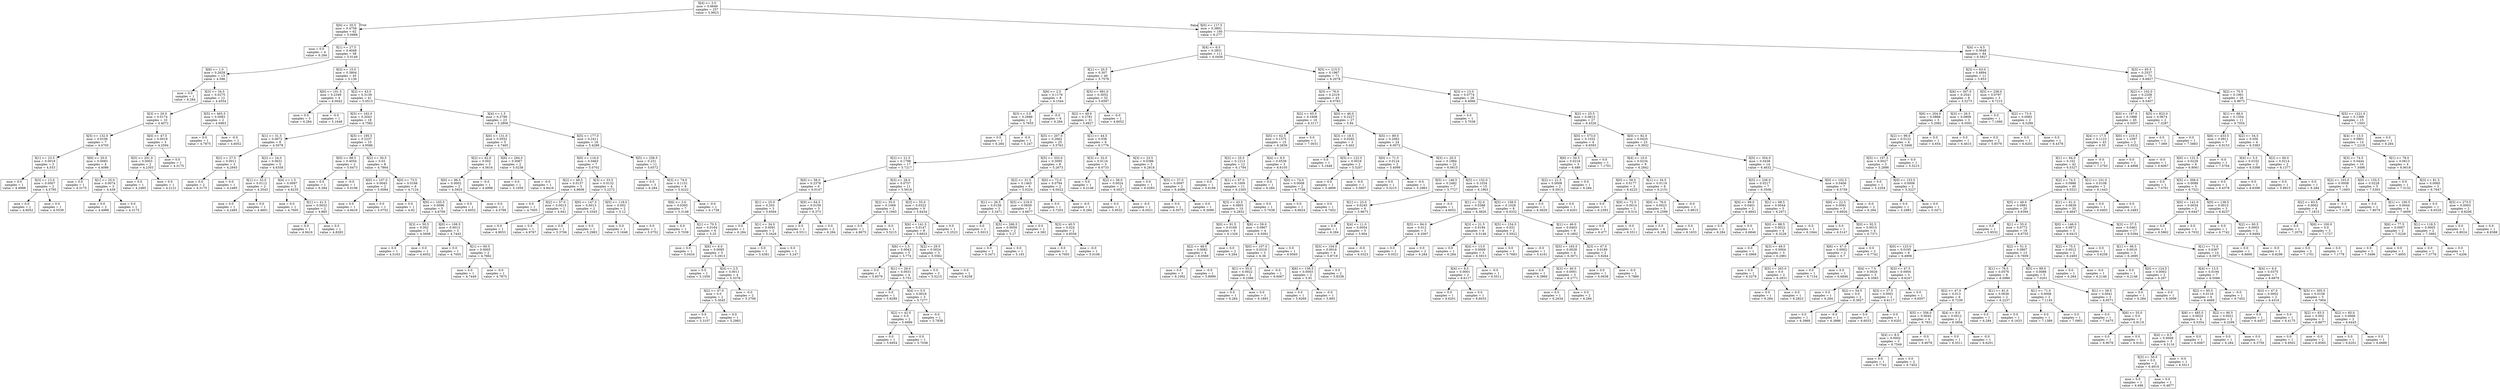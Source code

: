 digraph Tree {
node [shape=box] ;
0 [label="X[4] <= 3.5\nmse = 0.6649\nsamples = 257\nvalue = 5.9923"] ;
1 [label="X[0] <= 35.5\nmse = 0.4758\nsamples = 62\nvalue = 5.0968"] ;
0 -> 1 [labeldistance=2.5, labelangle=45, headlabel="True"] ;
2 [label="mse = 0.0\nsamples = 4\nvalue = 6.284"] ;
1 -> 2 ;
3 [label="X[1] <= 27.5\nmse = 0.4048\nsamples = 58\nvalue = 5.0149"] ;
1 -> 3 ;
4 [label="X[6] <= 1.0\nmse = 0.2628\nsamples = 13\nvalue = 4.596"] ;
3 -> 4 ;
5 [label="mse = 0.0\nsamples = 1\nvalue = 6.284"] ;
4 -> 5 ;
6 [label="X[3] <= 34.5\nmse = 0.0275\nsamples = 12\nvalue = 4.4554"] ;
4 -> 6 ;
7 [label="X[3] <= 20.0\nmse = 0.0174\nsamples = 10\nvalue = 4.4072"] ;
6 -> 7 ;
8 [label="X[5] <= 132.0\nmse = 0.0106\nsamples = 7\nvalue = 4.4705"] ;
7 -> 8 ;
9 [label="X[1] <= 23.5\nmse = 0.0019\nsamples = 3\nvalue = 4.553"] ;
8 -> 9 ;
10 [label="mse = 0.0\nsamples = 1\nvalue = 4.4998"] ;
9 -> 10 ;
11 [label="X[3] <= 13.0\nmse = 0.0007\nsamples = 2\nvalue = 4.5795"] ;
9 -> 11 ;
12 [label="mse = 0.0\nsamples = 1\nvalue = 4.6052"] ;
11 -> 12 ;
13 [label="mse = 0.0\nsamples = 1\nvalue = 4.5539"] ;
11 -> 13 ;
14 [label="X[6] <= 20.0\nmse = 0.0083\nsamples = 4\nvalue = 4.4086"] ;
8 -> 14 ;
15 [label="mse = 0.0\nsamples = 1\nvalue = 4.3175"] ;
14 -> 15 ;
16 [label="X[1] <= 25.0\nmse = 0.0074\nsamples = 3\nvalue = 4.439"] ;
14 -> 16 ;
17 [label="mse = 0.0\nsamples = 2\nvalue = 4.4998"] ;
16 -> 17 ;
18 [label="mse = 0.0\nsamples = 1\nvalue = 4.3175"] ;
16 -> 18 ;
19 [label="X[0] <= 47.5\nmse = 0.0019\nsamples = 3\nvalue = 4.2594"] ;
7 -> 19 ;
20 [label="X[5] <= 201.0\nmse = 0.0003\nsamples = 2\nvalue = 4.2303"] ;
19 -> 20 ;
21 [label="mse = 0.0\nsamples = 1\nvalue = 4.2485"] ;
20 -> 21 ;
22 [label="mse = 0.0\nsamples = 1\nvalue = 4.2121"] ;
20 -> 22 ;
23 [label="mse = 0.0\nsamples = 1\nvalue = 4.3175"] ;
19 -> 23 ;
24 [label="X[5] <= 465.5\nmse = 0.0083\nsamples = 2\nvalue = 4.6963"] ;
6 -> 24 ;
25 [label="mse = 0.0\nsamples = 1\nvalue = 4.7875"] ;
24 -> 25 ;
26 [label="mse = -0.0\nsamples = 1\nvalue = 4.6052"] ;
24 -> 26 ;
27 [label="X[3] <= 15.0\nmse = 0.3804\nsamples = 45\nvalue = 5.136"] ;
3 -> 27 ;
28 [label="X[0] <= 101.5\nmse = 0.2349\nsamples = 4\nvalue = 6.0042"] ;
27 -> 28 ;
29 [label="mse = 0.0\nsamples = 3\nvalue = 6.284"] ;
28 -> 29 ;
30 [label="mse = -0.0\nsamples = 1\nvalue = 5.1648"] ;
28 -> 30 ;
31 [label="X[2] <= 43.5\nmse = 0.3139\nsamples = 41\nvalue = 5.0513"] ;
27 -> 31 ;
32 [label="X[5] <= 162.0\nmse = 0.2043\nsamples = 18\nvalue = 4.7582"] ;
31 -> 32 ;
33 [label="X[1] <= 31.5\nmse = 0.0672\nsamples = 8\nvalue = 4.5078"] ;
32 -> 33 ;
34 [label="X[2] <= 27.5\nmse = 0.0011\nsamples = 3\nvalue = 4.2945"] ;
33 -> 34 ;
35 [label="mse = 0.0\nsamples = 2\nvalue = 4.3175"] ;
34 -> 35 ;
36 [label="mse = 0.0\nsamples = 1\nvalue = 4.2485"] ;
34 -> 36 ;
37 [label="X[2] <= 24.0\nmse = 0.0631\nsamples = 5\nvalue = 4.6358"] ;
33 -> 37 ;
38 [label="X[1] <= 33.0\nmse = 0.0112\nsamples = 2\nvalue = 4.3543"] ;
37 -> 38 ;
39 [label="mse = 0.0\nsamples = 1\nvalue = 4.2485"] ;
38 -> 39 ;
40 [label="mse = 0.0\nsamples = 1\nvalue = 4.4601"] ;
38 -> 40 ;
41 [label="X[4] <= 1.5\nmse = 0.0097\nsamples = 3\nvalue = 4.8235"] ;
37 -> 41 ;
42 [label="mse = 0.0\nsamples = 1\nvalue = 4.7005"] ;
41 -> 42 ;
43 [label="X[1] <= 41.5\nmse = 0.0032\nsamples = 2\nvalue = 4.885"] ;
41 -> 43 ;
44 [label="mse = 0.0\nsamples = 1\nvalue = 4.9416"] ;
43 -> 44 ;
45 [label="mse = 0.0\nsamples = 1\nvalue = 4.8283"] ;
43 -> 45 ;
46 [label="X[5] <= 195.5\nmse = 0.2237\nsamples = 10\nvalue = 4.9586"] ;
32 -> 46 ;
47 [label="X[0] <= 88.5\nmse = 0.4054\nsamples = 2\nvalue = 5.6473"] ;
46 -> 47 ;
48 [label="mse = 0.0\nsamples = 1\nvalue = 6.284"] ;
47 -> 48 ;
49 [label="mse = -0.0\nsamples = 1\nvalue = 5.0106"] ;
47 -> 49 ;
50 [label="X[2] <= 30.5\nmse = 0.03\nsamples = 8\nvalue = 4.7864"] ;
46 -> 50 ;
51 [label="X[0] <= 107.0\nmse = 0.0045\nsamples = 2\nvalue = 5.0084"] ;
50 -> 51 ;
52 [label="mse = 0.0\nsamples = 1\nvalue = 4.9416"] ;
51 -> 52 ;
53 [label="mse = 0.0\nsamples = 1\nvalue = 5.0752"] ;
51 -> 53 ;
54 [label="X[0] <= 73.5\nmse = 0.0166\nsamples = 6\nvalue = 4.7124"] ;
50 -> 54 ;
55 [label="mse = 0.0\nsamples = 1\nvalue = 4.92"] ;
54 -> 55 ;
56 [label="X[0] <= 105.5\nmse = 0.0096\nsamples = 5\nvalue = 4.6709"] ;
54 -> 56 ;
57 [label="X[3] <= 50.5\nmse = 0.002\nsamples = 2\nvalue = 4.5608"] ;
56 -> 57 ;
58 [label="mse = 0.0\nsamples = 1\nvalue = 4.5163"] ;
57 -> 58 ;
59 [label="mse = 0.0\nsamples = 1\nvalue = 4.6052"] ;
57 -> 59 ;
60 [label="X[0] <= 108.5\nmse = 0.0013\nsamples = 3\nvalue = 4.7443"] ;
56 -> 60 ;
61 [label="mse = 0.0\nsamples = 1\nvalue = 4.7005"] ;
60 -> 61 ;
62 [label="X[1] <= 60.5\nmse = 0.0005\nsamples = 2\nvalue = 4.7662"] ;
60 -> 62 ;
63 [label="mse = 0.0\nsamples = 1\nvalue = 4.7449"] ;
62 -> 63 ;
64 [label="mse = -0.0\nsamples = 1\nvalue = 4.7875"] ;
62 -> 64 ;
65 [label="X[4] <= 1.5\nmse = 0.2799\nsamples = 23\nvalue = 5.2806"] ;
31 -> 65 ;
66 [label="X[0] <= 131.0\nmse = 0.0552\nsamples = 5\nvalue = 4.7465"] ;
65 -> 66 ;
67 [label="X[2] <= 62.0\nmse = 0.002\nsamples = 3\nvalue = 4.5616"] ;
66 -> 67 ;
68 [label="X[0] <= 96.5\nmse = 0.0002\nsamples = 2\nvalue = 4.5925"] ;
67 -> 68 ;
69 [label="mse = 0.0\nsamples = 1\nvalue = 4.6052"] ;
68 -> 69 ;
70 [label="mse = 0.0\nsamples = 1\nvalue = 4.5799"] ;
68 -> 70 ;
71 [label="mse = -0.0\nsamples = 1\nvalue = 4.4998"] ;
67 -> 71 ;
72 [label="X[6] <= 294.5\nmse = 0.0067\nsamples = 2\nvalue = 5.0238"] ;
66 -> 72 ;
73 [label="mse = 0.0\nsamples = 1\nvalue = 5.1059"] ;
72 -> 73 ;
74 [label="mse = -0.0\nsamples = 1\nvalue = 4.9416"] ;
72 -> 74 ;
75 [label="X[5] <= 177.0\nmse = 0.2411\nsamples = 18\nvalue = 5.4289"] ;
65 -> 75 ;
76 [label="X[0] <= 116.0\nmse = 0.0463\nsamples = 7\nvalue = 5.0702"] ;
75 -> 76 ;
77 [label="X[2] <= 49.5\nmse = 0.0137\nsamples = 3\nvalue = 4.8608"] ;
76 -> 77 ;
78 [label="mse = 0.0\nsamples = 1\nvalue = 4.7005"] ;
77 -> 78 ;
79 [label="X[2] <= 57.0\nmse = 0.0013\nsamples = 2\nvalue = 4.941"] ;
77 -> 79 ;
80 [label="mse = 0.0\nsamples = 1\nvalue = 4.9053"] ;
79 -> 80 ;
81 [label="mse = 0.0\nsamples = 1\nvalue = 4.9767"] ;
79 -> 81 ;
82 [label="X[3] <= 33.5\nmse = 0.0132\nsamples = 4\nvalue = 5.2272"] ;
76 -> 82 ;
83 [label="X[0] <= 147.5\nmse = 0.0013\nsamples = 2\nvalue = 5.3345"] ;
82 -> 83 ;
84 [label="mse = 0.0\nsamples = 1\nvalue = 5.3706"] ;
83 -> 84 ;
85 [label="mse = 0.0\nsamples = 1\nvalue = 5.2983"] ;
83 -> 85 ;
86 [label="X[5] <= 118.0\nmse = 0.002\nsamples = 2\nvalue = 5.12"] ;
82 -> 86 ;
87 [label="mse = 0.0\nsamples = 1\nvalue = 5.1648"] ;
86 -> 87 ;
88 [label="mse = 0.0\nsamples = 1\nvalue = 5.0752"] ;
86 -> 88 ;
89 [label="X[5] <= 258.5\nmse = 0.231\nsamples = 11\nvalue = 5.6572"] ;
75 -> 89 ;
90 [label="mse = 0.0\nsamples = 3\nvalue = 6.284"] ;
89 -> 90 ;
91 [label="X[3] <= 74.0\nmse = 0.1151\nsamples = 8\nvalue = 5.4222"] ;
89 -> 91 ;
92 [label="X[6] <= 3.0\nmse = 0.0393\nsamples = 7\nvalue = 5.3148"] ;
91 -> 92 ;
93 [label="mse = 0.0\nsamples = 1\nvalue = 5.7038"] ;
92 -> 93 ;
94 [label="X[1] <= 70.5\nmse = 0.0164\nsamples = 6\nvalue = 5.25"] ;
92 -> 94 ;
95 [label="mse = 0.0\nsamples = 1\nvalue = 5.0434"] ;
94 -> 95 ;
96 [label="X[6] <= 6.0\nmse = 0.0095\nsamples = 5\nvalue = 5.2913"] ;
94 -> 96 ;
97 [label="mse = 0.0\nsamples = 1\nvalue = 5.1059"] ;
96 -> 97 ;
98 [label="X[4] <= 2.5\nmse = 0.0011\nsamples = 4\nvalue = 5.3376"] ;
96 -> 98 ;
99 [label="X[2] <= 47.0\nmse = 0.0\nsamples = 2\nvalue = 5.3045"] ;
98 -> 99 ;
100 [label="mse = 0.0\nsamples = 1\nvalue = 5.3107"] ;
99 -> 100 ;
101 [label="mse = 0.0\nsamples = 1\nvalue = 5.2983"] ;
99 -> 101 ;
102 [label="mse = -0.0\nsamples = 2\nvalue = 5.3706"] ;
98 -> 102 ;
103 [label="mse = -0.0\nsamples = 1\nvalue = 6.1738"] ;
91 -> 103 ;
104 [label="X[0] <= 117.5\nmse = 0.3891\nsamples = 195\nvalue = 6.277"] ;
0 -> 104 [labeldistance=2.5, labelangle=-45, headlabel="False"] ;
105 [label="X[4] <= 6.5\nmse = 0.2831\nsamples = 111\nvalue = 6.0456"] ;
104 -> 105 ;
106 [label="X[1] <= 20.5\nmse = 0.307\nsamples = 40\nvalue = 5.7578"] ;
105 -> 106 ;
107 [label="X[6] <= 2.5\nmse = 0.1176\nsamples = 8\nvalue = 6.1544"] ;
106 -> 107 ;
108 [label="X[3] <= 3.0\nmse = 0.2688\nsamples = 2\nvalue = 5.7655"] ;
107 -> 108 ;
109 [label="mse = 0.0\nsamples = 1\nvalue = 6.284"] ;
108 -> 109 ;
110 [label="mse = -0.0\nsamples = 1\nvalue = 5.247"] ;
108 -> 110 ;
111 [label="mse = -0.0\nsamples = 6\nvalue = 6.284"] ;
107 -> 111 ;
112 [label="X[5] <= 981.0\nmse = 0.3052\nsamples = 32\nvalue = 5.6587"] ;
106 -> 112 ;
113 [label="X[2] <= 49.0\nmse = 0.2781\nsamples = 31\nvalue = 5.6927"] ;
112 -> 113 ;
114 [label="X[5] <= 207.0\nmse = 0.2662\nsamples = 25\nvalue = 5.5763"] ;
113 -> 114 ;
115 [label="X[2] <= 21.5\nmse = 0.1798\nsamples = 17\nvalue = 5.7217"] ;
114 -> 115 ;
116 [label="X[0] <= 58.0\nmse = 0.2378\nsamples = 6\nvalue = 6.0147"] ;
115 -> 116 ;
117 [label="X[1] <= 25.0\nmse = 0.203\nsamples = 3\nvalue = 5.6564"] ;
116 -> 117 ;
118 [label="mse = 0.0\nsamples = 1\nvalue = 6.284"] ;
117 -> 118 ;
119 [label="X[1] <= 34.0\nmse = 0.0091\nsamples = 2\nvalue = 5.3426"] ;
117 -> 119 ;
120 [label="mse = 0.0\nsamples = 1\nvalue = 5.4381"] ;
119 -> 120 ;
121 [label="mse = 0.0\nsamples = 1\nvalue = 5.247"] ;
119 -> 121 ;
122 [label="X[0] <= 64.5\nmse = 0.0159\nsamples = 3\nvalue = 6.373"] ;
116 -> 122 ;
123 [label="mse = 0.0\nsamples = 1\nvalue = 6.5511"] ;
122 -> 123 ;
124 [label="mse = 0.0\nsamples = 2\nvalue = 6.284"] ;
122 -> 124 ;
125 [label="X[3] <= 28.0\nmse = 0.0757\nsamples = 11\nvalue = 5.5618"] ;
115 -> 125 ;
126 [label="X[2] <= 35.0\nmse = 0.1069\nsamples = 2\nvalue = 5.1945"] ;
125 -> 126 ;
127 [label="mse = 0.0\nsamples = 1\nvalue = 4.8675"] ;
126 -> 127 ;
128 [label="mse = -0.0\nsamples = 1\nvalue = 5.5215"] ;
126 -> 128 ;
129 [label="X[3] <= 55.0\nmse = 0.0322\nsamples = 9\nvalue = 5.6434"] ;
125 -> 129 ;
130 [label="X[6] <= 141.5\nmse = 0.0147\nsamples = 8\nvalue = 5.6923"] ;
129 -> 130 ;
131 [label="X[6] <= 1.5\nmse = 0.0043\nsamples = 5\nvalue = 5.774"] ;
130 -> 131 ;
132 [label="mse = 0.0\nsamples = 1\nvalue = 5.8579"] ;
131 -> 132 ;
133 [label="X[1] <= 29.0\nmse = 0.0031\nsamples = 4\nvalue = 5.753"] ;
131 -> 133 ;
134 [label="mse = 0.0\nsamples = 1\nvalue = 5.8289"] ;
133 -> 134 ;
135 [label="X[4] <= 5.5\nmse = 0.0016\nsamples = 3\nvalue = 5.7277"] ;
133 -> 135 ;
136 [label="X[2] <= 42.0\nmse = 0.0\nsamples = 2\nvalue = 5.6996"] ;
135 -> 136 ;
137 [label="mse = 0.0\nsamples = 1\nvalue = 5.6954"] ;
136 -> 137 ;
138 [label="mse = 0.0\nsamples = 1\nvalue = 5.7038"] ;
136 -> 138 ;
139 [label="mse = -0.0\nsamples = 1\nvalue = 5.7838"] ;
135 -> 139 ;
140 [label="X[2] <= 29.5\nmse = 0.0024\nsamples = 3\nvalue = 5.5562"] ;
130 -> 140 ;
141 [label="mse = 0.0\nsamples = 2\nvalue = 5.5215"] ;
140 -> 141 ;
142 [label="mse = 0.0\nsamples = 1\nvalue = 5.6258"] ;
140 -> 142 ;
143 [label="mse = 0.0\nsamples = 1\nvalue = 5.2523"] ;
129 -> 143 ;
144 [label="X[5] <= 333.0\nmse = 0.3095\nsamples = 8\nvalue = 5.2673"] ;
114 -> 144 ;
145 [label="X[2] <= 31.5\nmse = 0.1463\nsamples = 6\nvalue = 5.0224"] ;
144 -> 145 ;
146 [label="X[1] <= 26.5\nmse = 0.0158\nsamples = 3\nvalue = 5.3471"] ;
145 -> 146 ;
147 [label="mse = 0.0\nsamples = 1\nvalue = 5.5013"] ;
146 -> 147 ;
148 [label="X[5] <= 266.5\nmse = 0.0059\nsamples = 2\nvalue = 5.27"] ;
146 -> 148 ;
149 [label="mse = 0.0\nsamples = 1\nvalue = 5.3471"] ;
148 -> 149 ;
150 [label="mse = 0.0\nsamples = 1\nvalue = 5.193"] ;
148 -> 150 ;
151 [label="X[5] <= 219.0\nmse = 0.0659\nsamples = 3\nvalue = 4.6977"] ;
145 -> 151 ;
152 [label="mse = 0.0\nsamples = 1\nvalue = 4.382"] ;
151 -> 152 ;
153 [label="X[3] <= 40.5\nmse = 0.024\nsamples = 2\nvalue = 4.8556"] ;
151 -> 153 ;
154 [label="mse = 0.0\nsamples = 1\nvalue = 4.7005"] ;
153 -> 154 ;
155 [label="mse = -0.0\nsamples = 1\nvalue = 5.0106"] ;
153 -> 155 ;
156 [label="X[0] <= 72.0\nmse = 0.0794\nsamples = 2\nvalue = 6.0022"] ;
144 -> 156 ;
157 [label="mse = 0.0\nsamples = 1\nvalue = 5.7203"] ;
156 -> 157 ;
158 [label="mse = -0.0\nsamples = 1\nvalue = 6.284"] ;
156 -> 158 ;
159 [label="X[1] <= 44.5\nmse = 0.036\nsamples = 6\nvalue = 6.1776"] ;
113 -> 159 ;
160 [label="X[3] <= 32.0\nmse = 0.0116\nsamples = 3\nvalue = 6.0733"] ;
159 -> 160 ;
161 [label="mse = 0.0\nsamples = 1\nvalue = 6.2146"] ;
160 -> 161 ;
162 [label="X[2] <= 56.0\nmse = 0.0024\nsamples = 2\nvalue = 6.0027"] ;
160 -> 162 ;
163 [label="mse = 0.0\nsamples = 1\nvalue = 5.9532"] ;
162 -> 163 ;
164 [label="mse = -0.0\nsamples = 1\nvalue = 6.0521"] ;
162 -> 164 ;
165 [label="X[3] <= 23.5\nmse = 0.0386\nsamples = 3\nvalue = 6.2818"] ;
159 -> 165 ;
166 [label="mse = 0.0\nsamples = 1\nvalue = 6.0283"] ;
165 -> 166 ;
167 [label="X[3] <= 37.0\nmse = 0.0097\nsamples = 2\nvalue = 6.4086"] ;
165 -> 167 ;
168 [label="mse = 0.0\nsamples = 1\nvalue = 6.5073"] ;
167 -> 168 ;
169 [label="mse = 0.0\nsamples = 1\nvalue = 6.3099"] ;
167 -> 169 ;
170 [label="mse = -0.0\nsamples = 1\nvalue = 4.6052"] ;
112 -> 170 ;
171 [label="X[5] <= 215.5\nmse = 0.1967\nsamples = 71\nvalue = 6.2078"] ;
105 -> 171 ;
172 [label="X[5] <= 76.0\nmse = 0.2319\nsamples = 43\nvalue = 6.0783"] ;
171 -> 172 ;
173 [label="X[2] <= 65.0\nmse = 0.1608\nsamples = 16\nvalue = 6.3117"] ;
172 -> 173 ;
174 [label="X[5] <= 62.5\nmse = 0.1375\nsamples = 15\nvalue = 6.2656"] ;
173 -> 174 ;
175 [label="X[2] <= 25.5\nmse = 0.1213\nsamples = 12\nvalue = 6.1794"] ;
174 -> 175 ;
176 [label="mse = 0.0\nsamples = 1\nvalue = 5.6168"] ;
175 -> 176 ;
177 [label="X[1] <= 67.0\nmse = 0.1009\nsamples = 11\nvalue = 6.2305"] ;
175 -> 177 ;
178 [label="X[3] <= 43.5\nmse = 0.0805\nsamples = 10\nvalue = 6.2832"] ;
177 -> 178 ;
179 [label="X[0] <= 91.5\nmse = 0.0169\nsamples = 6\nvalue = 6.1326"] ;
178 -> 179 ;
180 [label="X[2] <= 48.0\nmse = 0.0082\nsamples = 4\nvalue = 6.0569"] ;
179 -> 180 ;
181 [label="mse = 0.0\nsamples = 3\nvalue = 6.1092"] ;
180 -> 181 ;
182 [label="mse = -0.0\nsamples = 1\nvalue = 5.8999"] ;
180 -> 182 ;
183 [label="mse = 0.0\nsamples = 2\nvalue = 6.284"] ;
179 -> 183 ;
184 [label="X[6] <= 59.0\nmse = 0.0907\nsamples = 4\nvalue = 6.5091"] ;
178 -> 184 ;
185 [label="X[0] <= 107.0\nmse = 0.0319\nsamples = 3\nvalue = 6.36"] ;
184 -> 185 ;
186 [label="X[1] <= 55.0\nmse = 0.0022\nsamples = 2\nvalue = 6.2366"] ;
185 -> 186 ;
187 [label="mse = 0.0\nsamples = 1\nvalue = 6.284"] ;
186 -> 187 ;
188 [label="mse = 0.0\nsamples = 1\nvalue = 6.1893"] ;
186 -> 188 ;
189 [label="mse = -0.0\nsamples = 1\nvalue = 6.6067"] ;
185 -> 189 ;
190 [label="mse = 0.0\nsamples = 1\nvalue = 6.9565"] ;
184 -> 190 ;
191 [label="mse = 0.0\nsamples = 1\nvalue = 5.7038"] ;
177 -> 191 ;
192 [label="X[4] <= 9.5\nmse = 0.0539\nsamples = 3\nvalue = 6.6105"] ;
174 -> 192 ;
193 [label="mse = 0.0\nsamples = 1\nvalue = 6.284"] ;
192 -> 193 ;
194 [label="X[0] <= 74.0\nmse = 0.0008\nsamples = 2\nvalue = 6.7738"] ;
192 -> 194 ;
195 [label="mse = 0.0\nsamples = 1\nvalue = 6.8024"] ;
194 -> 195 ;
196 [label="mse = 0.0\nsamples = 1\nvalue = 6.7452"] ;
194 -> 196 ;
197 [label="mse = 0.0\nsamples = 1\nvalue = 7.0031"] ;
173 -> 197 ;
198 [label="X[0] <= 46.0\nmse = 0.2227\nsamples = 27\nvalue = 5.94"] ;
172 -> 198 ;
199 [label="X[3] <= 18.5\nmse = 0.0292\nsamples = 3\nvalue = 5.402"] ;
198 -> 199 ;
200 [label="mse = 0.0\nsamples = 1\nvalue = 5.1648"] ;
199 -> 200 ;
201 [label="X[5] <= 122.5\nmse = 0.0016\nsamples = 2\nvalue = 5.5207"] ;
199 -> 201 ;
202 [label="mse = 0.0\nsamples = 1\nvalue = 5.4806"] ;
201 -> 202 ;
203 [label="mse = -0.0\nsamples = 1\nvalue = 5.5607"] ;
201 -> 203 ;
204 [label="X[5] <= 89.0\nmse = 0.2062\nsamples = 24\nvalue = 6.0072"] ;
198 -> 204 ;
205 [label="X[0] <= 71.5\nmse = 0.0124\nsamples = 2\nvalue = 5.4099"] ;
204 -> 205 ;
206 [label="mse = 0.0\nsamples = 1\nvalue = 5.5215"] ;
205 -> 206 ;
207 [label="mse = -0.0\nsamples = 1\nvalue = 5.2983"] ;
205 -> 207 ;
208 [label="X[3] <= 20.5\nmse = 0.1884\nsamples = 22\nvalue = 6.0615"] ;
204 -> 208 ;
209 [label="X[5] <= 146.5\nmse = 0.2482\nsamples = 7\nvalue = 5.7727"] ;
208 -> 209 ;
210 [label="X[1] <= 23.0\nmse = 0.0245\nsamples = 6\nvalue = 5.9673"] ;
209 -> 210 ;
211 [label="mse = 0.0\nsamples = 1\nvalue = 6.284"] ;
210 -> 211 ;
212 [label="X[4] <= 11.0\nmse = 0.0054\nsamples = 5\nvalue = 5.904"] ;
210 -> 212 ;
213 [label="X[5] <= 104.0\nmse = 0.0016\nsamples = 4\nvalue = 5.8719"] ;
212 -> 213 ;
214 [label="X[6] <= 158.5\nmse = 0.0003\nsamples = 2\nvalue = 5.91"] ;
213 -> 214 ;
215 [label="mse = 0.0\nsamples = 1\nvalue = 5.9269"] ;
214 -> 215 ;
216 [label="mse = -0.0\nsamples = 1\nvalue = 5.893"] ;
214 -> 216 ;
217 [label="mse = 0.0\nsamples = 2\nvalue = 5.8338"] ;
213 -> 217 ;
218 [label="mse = -0.0\nsamples = 1\nvalue = 6.0323"] ;
212 -> 218 ;
219 [label="mse = -0.0\nsamples = 1\nvalue = 4.6052"] ;
209 -> 219 ;
220 [label="X[5] <= 152.0\nmse = 0.1034\nsamples = 15\nvalue = 6.1963"] ;
208 -> 220 ;
221 [label="X[1] <= 32.0\nmse = 0.0388\nsamples = 7\nvalue = 6.3826"] ;
220 -> 221 ;
222 [label="X[5] <= 94.0\nmse = 0.012\nsamples = 3\nvalue = 6.2067"] ;
221 -> 222 ;
223 [label="mse = 0.0\nsamples = 1\nvalue = 6.0521"] ;
222 -> 223 ;
224 [label="mse = 0.0\nsamples = 2\nvalue = 6.284"] ;
222 -> 224 ;
225 [label="X[3] <= 21.5\nmse = 0.0184\nsamples = 4\nvalue = 6.5146"] ;
221 -> 225 ;
226 [label="mse = 0.0\nsamples = 1\nvalue = 6.284"] ;
225 -> 226 ;
227 [label="X[4] <= 13.0\nmse = 0.0009\nsamples = 3\nvalue = 6.5915"] ;
225 -> 227 ;
228 [label="X[4] <= 8.5\nmse = 0.0001\nsamples = 2\nvalue = 6.6117"] ;
227 -> 228 ;
229 [label="mse = 0.0\nsamples = 1\nvalue = 6.6201"] ;
228 -> 229 ;
230 [label="mse = 0.0\nsamples = 1\nvalue = 6.6033"] ;
228 -> 230 ;
231 [label="mse = -0.0\nsamples = 1\nvalue = 6.5511"] ;
227 -> 231 ;
232 [label="X[5] <= 158.5\nmse = 0.1028\nsamples = 8\nvalue = 6.0332"] ;
220 -> 232 ;
233 [label="X[5] <= 154.5\nmse = 0.031\nsamples = 2\nvalue = 5.5922"] ;
232 -> 233 ;
234 [label="mse = 0.0\nsamples = 1\nvalue = 5.7683"] ;
233 -> 234 ;
235 [label="mse = -0.0\nsamples = 1\nvalue = 5.4161"] ;
233 -> 235 ;
236 [label="X[1] <= 46.0\nmse = 0.0403\nsamples = 6\nvalue = 6.1802"] ;
232 -> 236 ;
237 [label="X[5] <= 163.5\nmse = 0.0028\nsamples = 4\nvalue = 6.3071"] ;
236 -> 237 ;
238 [label="mse = 0.0\nsamples = 1\nvalue = 6.3969"] ;
237 -> 238 ;
239 [label="X[3] <= 40.5\nmse = 0.0001\nsamples = 3\nvalue = 6.2771"] ;
237 -> 239 ;
240 [label="mse = 0.0\nsamples = 1\nvalue = 6.2634"] ;
239 -> 240 ;
241 [label="mse = 0.0\nsamples = 2\nvalue = 6.284"] ;
239 -> 241 ;
242 [label="X[3] <= 47.0\nmse = 0.0189\nsamples = 2\nvalue = 5.9264"] ;
236 -> 242 ;
243 [label="mse = 0.0\nsamples = 1\nvalue = 6.0638"] ;
242 -> 243 ;
244 [label="mse = -0.0\nsamples = 1\nvalue = 5.7889"] ;
242 -> 244 ;
245 [label="X[3] <= 13.0\nmse = 0.0774\nsamples = 28\nvalue = 6.4066"] ;
171 -> 245 ;
246 [label="mse = 0.0\nsamples = 1\nvalue = 5.7038"] ;
245 -> 246 ;
247 [label="X[2] <= 25.5\nmse = 0.0613\nsamples = 27\nvalue = 6.4326"] ;
245 -> 247 ;
248 [label="X[5] <= 573.0\nmse = 0.1032\nsamples = 4\nvalue = 6.6593"] ;
247 -> 248 ;
249 [label="X[6] <= 50.5\nmse = 0.0216\nsamples = 3\nvalue = 6.489"] ;
248 -> 249 ;
250 [label="X[2] <= 21.5\nmse = 0.0008\nsamples = 2\nvalue = 6.5915"] ;
249 -> 250 ;
251 [label="mse = 0.0\nsamples = 1\nvalue = 6.5629"] ;
250 -> 251 ;
252 [label="mse = 0.0\nsamples = 1\nvalue = 6.6201"] ;
250 -> 252 ;
253 [label="mse = 0.0\nsamples = 1\nvalue = 6.284"] ;
249 -> 253 ;
254 [label="mse = 0.0\nsamples = 1\nvalue = 7.1701"] ;
248 -> 254 ;
255 [label="X[0] <= 82.0\nmse = 0.0435\nsamples = 23\nvalue = 6.3932"] ;
247 -> 255 ;
256 [label="X[4] <= 10.0\nmse = 0.0234\nsamples = 9\nvalue = 6.2842"] ;
255 -> 256 ;
257 [label="X[0] <= 59.0\nmse = 0.0177\nsamples = 3\nvalue = 6.4225"] ;
256 -> 257 ;
258 [label="mse = 0.0\nsamples = 1\nvalue = 6.2393"] ;
257 -> 258 ;
259 [label="X[0] <= 72.5\nmse = 0.0014\nsamples = 2\nvalue = 6.514"] ;
257 -> 259 ;
260 [label="mse = 0.0\nsamples = 1\nvalue = 6.477"] ;
259 -> 260 ;
261 [label="mse = -0.0\nsamples = 1\nvalue = 6.5511"] ;
259 -> 261 ;
262 [label="X[1] <= 34.5\nmse = 0.0119\nsamples = 6\nvalue = 6.2151"] ;
256 -> 262 ;
263 [label="X[0] <= 76.0\nmse = 0.0023\nsamples = 5\nvalue = 6.2599"] ;
262 -> 263 ;
264 [label="mse = 0.0\nsamples = 4\nvalue = 6.284"] ;
263 -> 264 ;
265 [label="mse = 0.0\nsamples = 1\nvalue = 6.1633"] ;
263 -> 265 ;
266 [label="mse = -0.0\nsamples = 1\nvalue = 5.9915"] ;
262 -> 266 ;
267 [label="X[5] <= 304.0\nmse = 0.0438\nsamples = 14\nvalue = 6.4632"] ;
255 -> 267 ;
268 [label="X[5] <= 236.0\nmse = 0.0217\nsamples = 7\nvalue = 6.3506"] ;
267 -> 268 ;
269 [label="X[0] <= 99.0\nmse = 0.0401\nsamples = 2\nvalue = 6.4843"] ;
268 -> 269 ;
270 [label="mse = 0.0\nsamples = 1\nvalue = 6.284"] ;
269 -> 270 ;
271 [label="mse = 0.0\nsamples = 1\nvalue = 6.6846"] ;
269 -> 271 ;
272 [label="X[1] <= 68.5\nmse = 0.0044\nsamples = 5\nvalue = 6.2971"] ;
268 -> 272 ;
273 [label="X[0] <= 88.5\nmse = 0.0022\nsamples = 4\nvalue = 6.3228"] ;
272 -> 273 ;
274 [label="mse = 0.0\nsamples = 1\nvalue = 6.3969"] ;
273 -> 274 ;
275 [label="X[3] <= 49.5\nmse = 0.0004\nsamples = 3\nvalue = 6.2981"] ;
273 -> 275 ;
276 [label="mse = 0.0\nsamples = 1\nvalue = 6.3279"] ;
275 -> 276 ;
277 [label="X[5] <= 263.0\nmse = 0.0\nsamples = 2\nvalue = 6.2831"] ;
275 -> 277 ;
278 [label="mse = 0.0\nsamples = 1\nvalue = 6.284"] ;
277 -> 278 ;
279 [label="mse = 0.0\nsamples = 1\nvalue = 6.2823"] ;
277 -> 279 ;
280 [label="mse = -0.0\nsamples = 1\nvalue = 6.1944"] ;
272 -> 280 ;
281 [label="X[0] <= 102.5\nmse = 0.0406\nsamples = 7\nvalue = 6.5759"] ;
267 -> 281 ;
282 [label="X[6] <= 22.5\nmse = 0.0091\nsamples = 5\nvalue = 6.6926"] ;
281 -> 282 ;
283 [label="mse = 0.0\nsamples = 1\nvalue = 6.5147"] ;
282 -> 283 ;
284 [label="X[0] <= 92.5\nmse = 0.0015\nsamples = 4\nvalue = 6.7371"] ;
282 -> 284 ;
285 [label="X[6] <= 47.0\nmse = 0.0002\nsamples = 2\nvalue = 6.7"] ;
284 -> 285 ;
286 [label="mse = 0.0\nsamples = 1\nvalue = 6.7154"] ;
285 -> 286 ;
287 [label="mse = 0.0\nsamples = 1\nvalue = 6.6846"] ;
285 -> 287 ;
288 [label="mse = 0.0\nsamples = 2\nvalue = 6.7742"] ;
284 -> 288 ;
289 [label="mse = -0.0\nsamples = 2\nvalue = 6.284"] ;
281 -> 289 ;
290 [label="X[4] <= 4.5\nmse = 0.3648\nsamples = 84\nvalue = 6.5827"] ;
104 -> 290 ;
291 [label="X[3] <= 63.0\nmse = 0.4894\nsamples = 11\nvalue = 5.853"] ;
290 -> 291 ;
292 [label="X[6] <= 307.0\nmse = 0.2541\nsamples = 8\nvalue = 5.5273"] ;
291 -> 292 ;
293 [label="X[6] <= 204.0\nmse = 0.0866\nsamples = 5\nvalue = 5.2082"] ;
292 -> 293 ;
294 [label="X[2] <= 99.0\nmse = 0.0122\nsamples = 4\nvalue = 5.3468"] ;
293 -> 294 ;
295 [label="X[5] <= 197.5\nmse = 0.0027\nsamples = 3\nvalue = 5.2886"] ;
294 -> 295 ;
296 [label="mse = 0.0\nsamples = 1\nvalue = 5.2204"] ;
295 -> 296 ;
297 [label="X[0] <= 153.5\nmse = 0.0006\nsamples = 2\nvalue = 5.3227"] ;
295 -> 297 ;
298 [label="mse = 0.0\nsamples = 1\nvalue = 5.2983"] ;
297 -> 298 ;
299 [label="mse = 0.0\nsamples = 1\nvalue = 5.3471"] ;
297 -> 299 ;
300 [label="mse = 0.0\nsamples = 1\nvalue = 5.5215"] ;
294 -> 300 ;
301 [label="mse = 0.0\nsamples = 1\nvalue = 4.654"] ;
293 -> 301 ;
302 [label="X[3] <= 26.5\nmse = 0.0809\nsamples = 3\nvalue = 6.0591"] ;
292 -> 302 ;
303 [label="mse = 0.0\nsamples = 1\nvalue = 6.4615"] ;
302 -> 303 ;
304 [label="mse = 0.0\nsamples = 2\nvalue = 5.8579"] ;
302 -> 304 ;
305 [label="X[5] <= 238.0\nmse = 0.0797\nsamples = 3\nvalue = 6.7215"] ;
291 -> 305 ;
306 [label="mse = 0.0\nsamples = 1\nvalue = 7.1066"] ;
305 -> 306 ;
307 [label="X[2] <= 73.0\nmse = 0.0083\nsamples = 2\nvalue = 6.5289"] ;
305 -> 307 ;
308 [label="mse = 0.0\nsamples = 1\nvalue = 6.6201"] ;
307 -> 308 ;
309 [label="mse = 0.0\nsamples = 1\nvalue = 6.4378"] ;
307 -> 309 ;
310 [label="X[3] <= 65.5\nmse = 0.2537\nsamples = 73\nvalue = 6.6927"] ;
290 -> 310 ;
311 [label="X[2] <= 102.0\nmse = 0.2208\nsamples = 47\nvalue = 6.5407"] ;
310 -> 311 ;
312 [label="X[0] <= 197.0\nmse = 0.1988\nsamples = 45\nvalue = 6.5057"] ;
311 -> 312 ;
313 [label="X[4] <= 17.5\nmse = 0.1123\nsamples = 43\nvalue = 6.55"] ;
312 -> 313 ;
314 [label="X[1] <= 94.0\nmse = 0.102\nsamples = 42\nvalue = 6.5327"] ;
313 -> 314 ;
315 [label="X[2] <= 74.5\nmse = 0.0986\nsamples = 40\nvalue = 6.5521"] ;
314 -> 315 ;
316 [label="X[5] <= 48.0\nmse = 0.0981\nsamples = 20\nvalue = 6.6394"] ;
315 -> 316 ;
317 [label="mse = 0.0\nsamples = 1\nvalue = 5.9532"] ;
316 -> 317 ;
318 [label="X[1] <= 55.0\nmse = 0.0772\nsamples = 19\nvalue = 6.6755"] ;
316 -> 318 ;
319 [label="X[0] <= 123.0\nmse = 0.0195\nsamples = 6\nvalue = 6.4906"] ;
318 -> 319 ;
320 [label="X[4] <= 7.5\nmse = 0.0026\nsamples = 3\nvalue = 6.3565"] ;
319 -> 320 ;
321 [label="mse = 0.0\nsamples = 1\nvalue = 6.284"] ;
320 -> 321 ;
322 [label="X[2] <= 54.5\nmse = 0.0\nsamples = 2\nvalue = 6.3927"] ;
320 -> 322 ;
323 [label="mse = 0.0\nsamples = 1\nvalue = 6.3969"] ;
322 -> 323 ;
324 [label="mse = -0.0\nsamples = 1\nvalue = 6.3886"] ;
322 -> 324 ;
325 [label="X[3] <= 47.5\nmse = 0.0004\nsamples = 3\nvalue = 6.6247"] ;
319 -> 325 ;
326 [label="X[3] <= 37.5\nmse = 0.0001\nsamples = 2\nvalue = 6.6117"] ;
325 -> 326 ;
327 [label="mse = 0.0\nsamples = 1\nvalue = 6.6033"] ;
326 -> 327 ;
328 [label="mse = 0.0\nsamples = 1\nvalue = 6.6201"] ;
326 -> 328 ;
329 [label="mse = 0.0\nsamples = 1\nvalue = 6.6507"] ;
325 -> 329 ;
330 [label="X[2] <= 51.5\nmse = 0.0807\nsamples = 13\nvalue = 6.7609"] ;
318 -> 330 ;
331 [label="X[1] <= 78.5\nmse = 0.0576\nsamples = 8\nvalue = 6.5989"] ;
330 -> 331 ;
332 [label="X[2] <= 47.0\nmse = 0.013\nsamples = 6\nvalue = 6.7239"] ;
331 -> 332 ;
333 [label="X[5] <= 356.0\nmse = 0.0045\nsamples = 4\nvalue = 6.7931"] ;
332 -> 333 ;
334 [label="X[4] <= 8.0\nmse = 0.0002\nsamples = 3\nvalue = 6.7549"] ;
333 -> 334 ;
335 [label="mse = 0.0\nsamples = 1\nvalue = 6.7742"] ;
334 -> 335 ;
336 [label="mse = 0.0\nsamples = 2\nvalue = 6.7452"] ;
334 -> 336 ;
337 [label="mse = -0.0\nsamples = 1\nvalue = 6.9078"] ;
333 -> 337 ;
338 [label="X[4] <= 8.0\nmse = 0.0012\nsamples = 2\nvalue = 6.5856"] ;
332 -> 338 ;
339 [label="mse = 0.0\nsamples = 1\nvalue = 6.5511"] ;
338 -> 339 ;
340 [label="mse = -0.0\nsamples = 1\nvalue = 6.6201"] ;
338 -> 340 ;
341 [label="X[1] <= 81.0\nmse = 0.0036\nsamples = 2\nvalue = 6.2237"] ;
331 -> 341 ;
342 [label="mse = 0.0\nsamples = 1\nvalue = 6.284"] ;
341 -> 342 ;
343 [label="mse = 0.0\nsamples = 1\nvalue = 6.1633"] ;
341 -> 343 ;
344 [label="X[5] <= 89.0\nmse = 0.0086\nsamples = 5\nvalue = 7.0201"] ;
330 -> 344 ;
345 [label="X[1] <= 71.0\nmse = 0.0006\nsamples = 2\nvalue = 7.1145"] ;
344 -> 345 ;
346 [label="mse = 0.0\nsamples = 1\nvalue = 7.1389"] ;
345 -> 346 ;
347 [label="mse = 0.0\nsamples = 1\nvalue = 7.0901"] ;
345 -> 347 ;
348 [label="X[1] <= 58.5\nmse = 0.0041\nsamples = 3\nvalue = 6.9571"] ;
344 -> 348 ;
349 [label="mse = 0.0\nsamples = 1\nvalue = 7.0475"] ;
348 -> 349 ;
350 [label="X[6] <= 55.0\nmse = 0.0\nsamples = 2\nvalue = 6.9119"] ;
348 -> 350 ;
351 [label="mse = 0.0\nsamples = 1\nvalue = 6.9078"] ;
350 -> 351 ;
352 [label="mse = 0.0\nsamples = 1\nvalue = 6.9161"] ;
350 -> 352 ;
353 [label="X[1] <= 61.0\nmse = 0.0839\nsamples = 20\nvalue = 6.4647"] ;
315 -> 353 ;
354 [label="X[0] <= 146.0\nmse = 0.0872\nsamples = 3\nvalue = 6.0415"] ;
353 -> 354 ;
355 [label="X[2] <= 75.5\nmse = 0.0012\nsamples = 2\nvalue = 6.2493"] ;
354 -> 355 ;
356 [label="mse = 0.0\nsamples = 1\nvalue = 6.284"] ;
355 -> 356 ;
357 [label="mse = -0.0\nsamples = 1\nvalue = 6.2146"] ;
355 -> 357 ;
358 [label="mse = 0.0\nsamples = 1\nvalue = 5.6258"] ;
354 -> 358 ;
359 [label="X[3] <= 37.5\nmse = 0.0461\nsamples = 17\nvalue = 6.5394"] ;
353 -> 359 ;
360 [label="X[1] <= 66.5\nmse = 0.0016\nsamples = 3\nvalue = 6.2695"] ;
359 -> 360 ;
361 [label="mse = 0.0\nsamples = 1\nvalue = 6.2146"] ;
360 -> 361 ;
362 [label="X[0] <= 124.5\nmse = 0.0002\nsamples = 2\nvalue = 6.297"] ;
360 -> 362 ;
363 [label="mse = 0.0\nsamples = 1\nvalue = 6.284"] ;
362 -> 363 ;
364 [label="mse = 0.0\nsamples = 1\nvalue = 6.3099"] ;
362 -> 364 ;
365 [label="X[1] <= 71.0\nmse = 0.0367\nsamples = 14\nvalue = 6.5973"] ;
359 -> 365 ;
366 [label="X[4] <= 13.5\nmse = 0.0194\nsamples = 7\nvalue = 6.5066"] ;
365 -> 366 ;
367 [label="X[2] <= 85.5\nmse = 0.0116\nsamples = 6\nvalue = 6.4669"] ;
366 -> 367 ;
368 [label="X[6] <= 485.5\nmse = 0.0023\nsamples = 4\nvalue = 6.5354"] ;
367 -> 368 ;
369 [label="X[4] <= 9.5\nmse = 0.0008\nsamples = 3\nvalue = 6.5116"] ;
368 -> 369 ;
370 [label="X[3] <= 50.0\nmse = 0.0\nsamples = 2\nvalue = 6.4919"] ;
369 -> 370 ;
371 [label="mse = 0.0\nsamples = 1\nvalue = 6.496"] ;
370 -> 371 ;
372 [label="mse = 0.0\nsamples = 1\nvalue = 6.4877"] ;
370 -> 372 ;
373 [label="mse = -0.0\nsamples = 1\nvalue = 6.5511"] ;
369 -> 373 ;
374 [label="mse = 0.0\nsamples = 1\nvalue = 6.6067"] ;
368 -> 374 ;
375 [label="X[2] <= 90.5\nmse = 0.0021\nsamples = 2\nvalue = 6.3299"] ;
367 -> 375 ;
376 [label="mse = 0.0\nsamples = 1\nvalue = 6.284"] ;
375 -> 376 ;
377 [label="mse = 0.0\nsamples = 1\nvalue = 6.3759"] ;
375 -> 377 ;
378 [label="mse = -0.0\nsamples = 1\nvalue = 6.7452"] ;
366 -> 378 ;
379 [label="X[4] <= 6.0\nmse = 0.0375\nsamples = 7\nvalue = 6.6879"] ;
365 -> 379 ;
380 [label="X[3] <= 47.0\nmse = 0.0002\nsamples = 2\nvalue = 6.4316"] ;
379 -> 380 ;
381 [label="mse = 0.0\nsamples = 1\nvalue = 6.4457"] ;
380 -> 381 ;
382 [label="mse = 0.0\nsamples = 1\nvalue = 6.4175"] ;
380 -> 382 ;
383 [label="X[5] <= 305.5\nmse = 0.0156\nsamples = 5\nvalue = 6.7904"] ;
379 -> 383 ;
384 [label="X[2] <= 83.5\nmse = 0.002\nsamples = 3\nvalue = 6.8877"] ;
383 -> 384 ;
385 [label="mse = 0.0\nsamples = 1\nvalue = 6.9502"] ;
384 -> 385 ;
386 [label="mse = -0.0\nsamples = 2\nvalue = 6.8565"] ;
384 -> 386 ;
387 [label="X[2] <= 85.0\nmse = 0.0006\nsamples = 2\nvalue = 6.6445"] ;
383 -> 387 ;
388 [label="mse = 0.0\nsamples = 1\nvalue = 6.6201"] ;
387 -> 388 ;
389 [label="mse = 0.0\nsamples = 1\nvalue = 6.6689"] ;
387 -> 389 ;
390 [label="X[1] <= 101.0\nmse = 0.0108\nsamples = 2\nvalue = 6.1443"] ;
314 -> 390 ;
391 [label="mse = 0.0\nsamples = 1\nvalue = 6.0403"] ;
390 -> 391 ;
392 [label="mse = 0.0\nsamples = 1\nvalue = 6.2483"] ;
390 -> 392 ;
393 [label="mse = -0.0\nsamples = 1\nvalue = 7.2793"] ;
313 -> 393 ;
394 [label="X[0] <= 210.5\nmse = 1.1097\nsamples = 2\nvalue = 5.5532"] ;
312 -> 394 ;
395 [label="mse = 0.0\nsamples = 1\nvalue = 4.4998"] ;
394 -> 395 ;
396 [label="mse = -0.0\nsamples = 1\nvalue = 6.6067"] ;
394 -> 396 ;
397 [label="X[5] <= 823.0\nmse = 0.0674\nsamples = 2\nvalue = 7.3287"] ;
311 -> 397 ;
398 [label="mse = 0.0\nsamples = 1\nvalue = 7.069"] ;
397 -> 398 ;
399 [label="mse = 0.0\nsamples = 1\nvalue = 7.5883"] ;
397 -> 399 ;
400 [label="X[2] <= 70.5\nmse = 0.1961\nsamples = 26\nvalue = 6.9673"] ;
310 -> 400 ;
401 [label="X[1] <= 88.0\nmse = 0.1554\nsamples = 11\nvalue = 6.7054"] ;
400 -> 401 ;
402 [label="X[6] <= 433.5\nmse = 0.0911\nsamples = 7\nvalue = 6.9153"] ;
401 -> 402 ;
403 [label="X[0] <= 131.5\nmse = 0.0229\nsamples = 6\nvalue = 6.8061"] ;
402 -> 403 ;
404 [label="mse = 0.0\nsamples = 1\nvalue = 7.0761"] ;
403 -> 404 ;
405 [label="X[5] <= 308.0\nmse = 0.0099\nsamples = 5\nvalue = 6.7521"] ;
403 -> 405 ;
406 [label="X[0] <= 141.0\nmse = 0.0034\nsamples = 2\nvalue = 6.6447"] ;
405 -> 406 ;
407 [label="mse = 0.0\nsamples = 1\nvalue = 6.5862"] ;
406 -> 407 ;
408 [label="mse = 0.0\nsamples = 1\nvalue = 6.7032"] ;
406 -> 408 ;
409 [label="X[0] <= 138.5\nmse = 0.0015\nsamples = 3\nvalue = 6.8237"] ;
405 -> 409 ;
410 [label="mse = 0.0\nsamples = 1\nvalue = 6.7742"] ;
409 -> 410 ;
411 [label="X[2] <= 60.5\nmse = 0.0003\nsamples = 2\nvalue = 6.8484"] ;
409 -> 411 ;
412 [label="mse = 0.0\nsamples = 1\nvalue = 6.8669"] ;
411 -> 412 ;
413 [label="mse = -0.0\nsamples = 1\nvalue = 6.8298"] ;
411 -> 413 ;
414 [label="mse = -0.0\nsamples = 1\nvalue = 7.5704"] ;
402 -> 414 ;
415 [label="X[2] <= 54.5\nmse = 0.056\nsamples = 4\nvalue = 6.3383"] ;
401 -> 415 ;
416 [label="X[4] <= 5.5\nmse = 0.0102\nsamples = 2\nvalue = 6.5388"] ;
415 -> 416 ;
417 [label="mse = 0.0\nsamples = 1\nvalue = 6.4378"] ;
416 -> 417 ;
418 [label="mse = 0.0\nsamples = 1\nvalue = 6.6399"] ;
416 -> 418 ;
419 [label="X[2] <= 60.0\nmse = 0.0214\nsamples = 2\nvalue = 6.1377"] ;
415 -> 419 ;
420 [label="mse = 0.0\nsamples = 1\nvalue = 5.9915"] ;
419 -> 420 ;
421 [label="mse = 0.0\nsamples = 1\nvalue = 6.284"] ;
419 -> 421 ;
422 [label="X[5] <= 1221.0\nmse = 0.1389\nsamples = 15\nvalue = 7.1593"] ;
400 -> 422 ;
423 [label="X[4] <= 13.5\nmse = 0.0901\nsamples = 14\nvalue = 7.2218"] ;
422 -> 423 ;
424 [label="X[3] <= 74.5\nmse = 0.0444\nsamples = 10\nvalue = 7.3498"] ;
423 -> 424 ;
425 [label="X[2] <= 103.0\nmse = 0.0008\nsamples = 5\nvalue = 7.1693"] ;
424 -> 425 ;
426 [label="X[2] <= 83.5\nmse = 0.0002\nsamples = 4\nvalue = 7.1815"] ;
425 -> 426 ;
427 [label="mse = 0.0\nsamples = 1\nvalue = 7.2079"] ;
426 -> 427 ;
428 [label="X[6] <= 100.0\nmse = 0.0\nsamples = 3\nvalue = 7.1727"] ;
426 -> 428 ;
429 [label="mse = 0.0\nsamples = 2\nvalue = 7.1701"] ;
428 -> 429 ;
430 [label="mse = 0.0\nsamples = 1\nvalue = 7.1778"] ;
428 -> 430 ;
431 [label="mse = -0.0\nsamples = 1\nvalue = 7.1208"] ;
425 -> 431 ;
432 [label="X[0] <= 155.5\nmse = 0.0228\nsamples = 5\nvalue = 7.5303"] ;
424 -> 432 ;
433 [label="mse = 0.0\nsamples = 1\nvalue = 7.8079"] ;
432 -> 433 ;
434 [label="X[1] <= 100.5\nmse = 0.0044\nsamples = 4\nvalue = 7.4609"] ;
432 -> 434 ;
435 [label="X[6] <= 77.5\nmse = 0.0007\nsamples = 2\nvalue = 7.5226"] ;
434 -> 435 ;
436 [label="mse = 0.0\nsamples = 1\nvalue = 7.5496"] ;
435 -> 436 ;
437 [label="mse = 0.0\nsamples = 1\nvalue = 7.4955"] ;
435 -> 437 ;
438 [label="X[1] <= 118.5\nmse = 0.0005\nsamples = 2\nvalue = 7.3992"] ;
434 -> 438 ;
439 [label="mse = 0.0\nsamples = 1\nvalue = 7.3778"] ;
438 -> 439 ;
440 [label="mse = 0.0\nsamples = 1\nvalue = 7.4206"] ;
438 -> 440 ;
441 [label="X[1] <= 78.0\nmse = 0.0613\nsamples = 4\nvalue = 6.9018"] ;
423 -> 441 ;
442 [label="mse = 0.0\nsamples = 1\nvalue = 7.3132"] ;
441 -> 442 ;
443 [label="X[3] <= 81.5\nmse = 0.0065\nsamples = 3\nvalue = 6.7647"] ;
441 -> 443 ;
444 [label="mse = 0.0\nsamples = 1\nvalue = 6.6529"] ;
443 -> 444 ;
445 [label="X[5] <= 273.5\nmse = 0.0003\nsamples = 2\nvalue = 6.8206"] ;
443 -> 445 ;
446 [label="mse = 0.0\nsamples = 1\nvalue = 6.8024"] ;
445 -> 446 ;
447 [label="mse = 0.0\nsamples = 1\nvalue = 6.8388"] ;
445 -> 447 ;
448 [label="mse = 0.0\nsamples = 1\nvalue = 6.284"] ;
422 -> 448 ;
}
